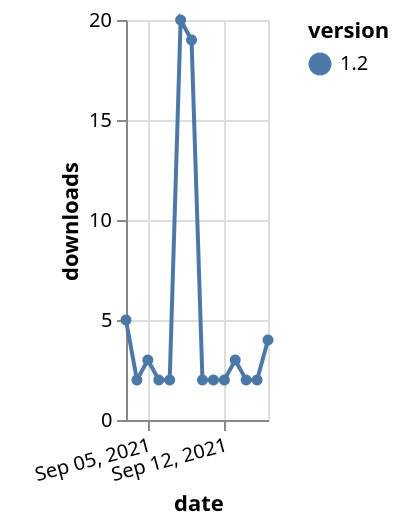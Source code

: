 {"$schema": "https://vega.github.io/schema/vega-lite/v5.json", "description": "A simple bar chart with embedded data.", "data": {"values": [{"date": "2021-09-03", "total": 4449, "delta": 5, "version": "1.2"}, {"date": "2021-09-04", "total": 4451, "delta": 2, "version": "1.2"}, {"date": "2021-09-05", "total": 4454, "delta": 3, "version": "1.2"}, {"date": "2021-09-06", "total": 4456, "delta": 2, "version": "1.2"}, {"date": "2021-09-07", "total": 4458, "delta": 2, "version": "1.2"}, {"date": "2021-09-08", "total": 4478, "delta": 20, "version": "1.2"}, {"date": "2021-09-09", "total": 4497, "delta": 19, "version": "1.2"}, {"date": "2021-09-10", "total": 4499, "delta": 2, "version": "1.2"}, {"date": "2021-09-11", "total": 4501, "delta": 2, "version": "1.2"}, {"date": "2021-09-12", "total": 4503, "delta": 2, "version": "1.2"}, {"date": "2021-09-13", "total": 4506, "delta": 3, "version": "1.2"}, {"date": "2021-09-14", "total": 4508, "delta": 2, "version": "1.2"}, {"date": "2021-09-15", "total": 4510, "delta": 2, "version": "1.2"}, {"date": "2021-09-16", "total": 4514, "delta": 4, "version": "1.2"}]}, "width": "container", "mark": {"type": "line", "point": {"filled": true}}, "encoding": {"x": {"field": "date", "type": "temporal", "timeUnit": "yearmonthdate", "title": "date", "axis": {"labelAngle": -15}}, "y": {"field": "delta", "type": "quantitative", "title": "downloads"}, "color": {"field": "version", "type": "nominal"}, "tooltip": {"field": "delta"}}}